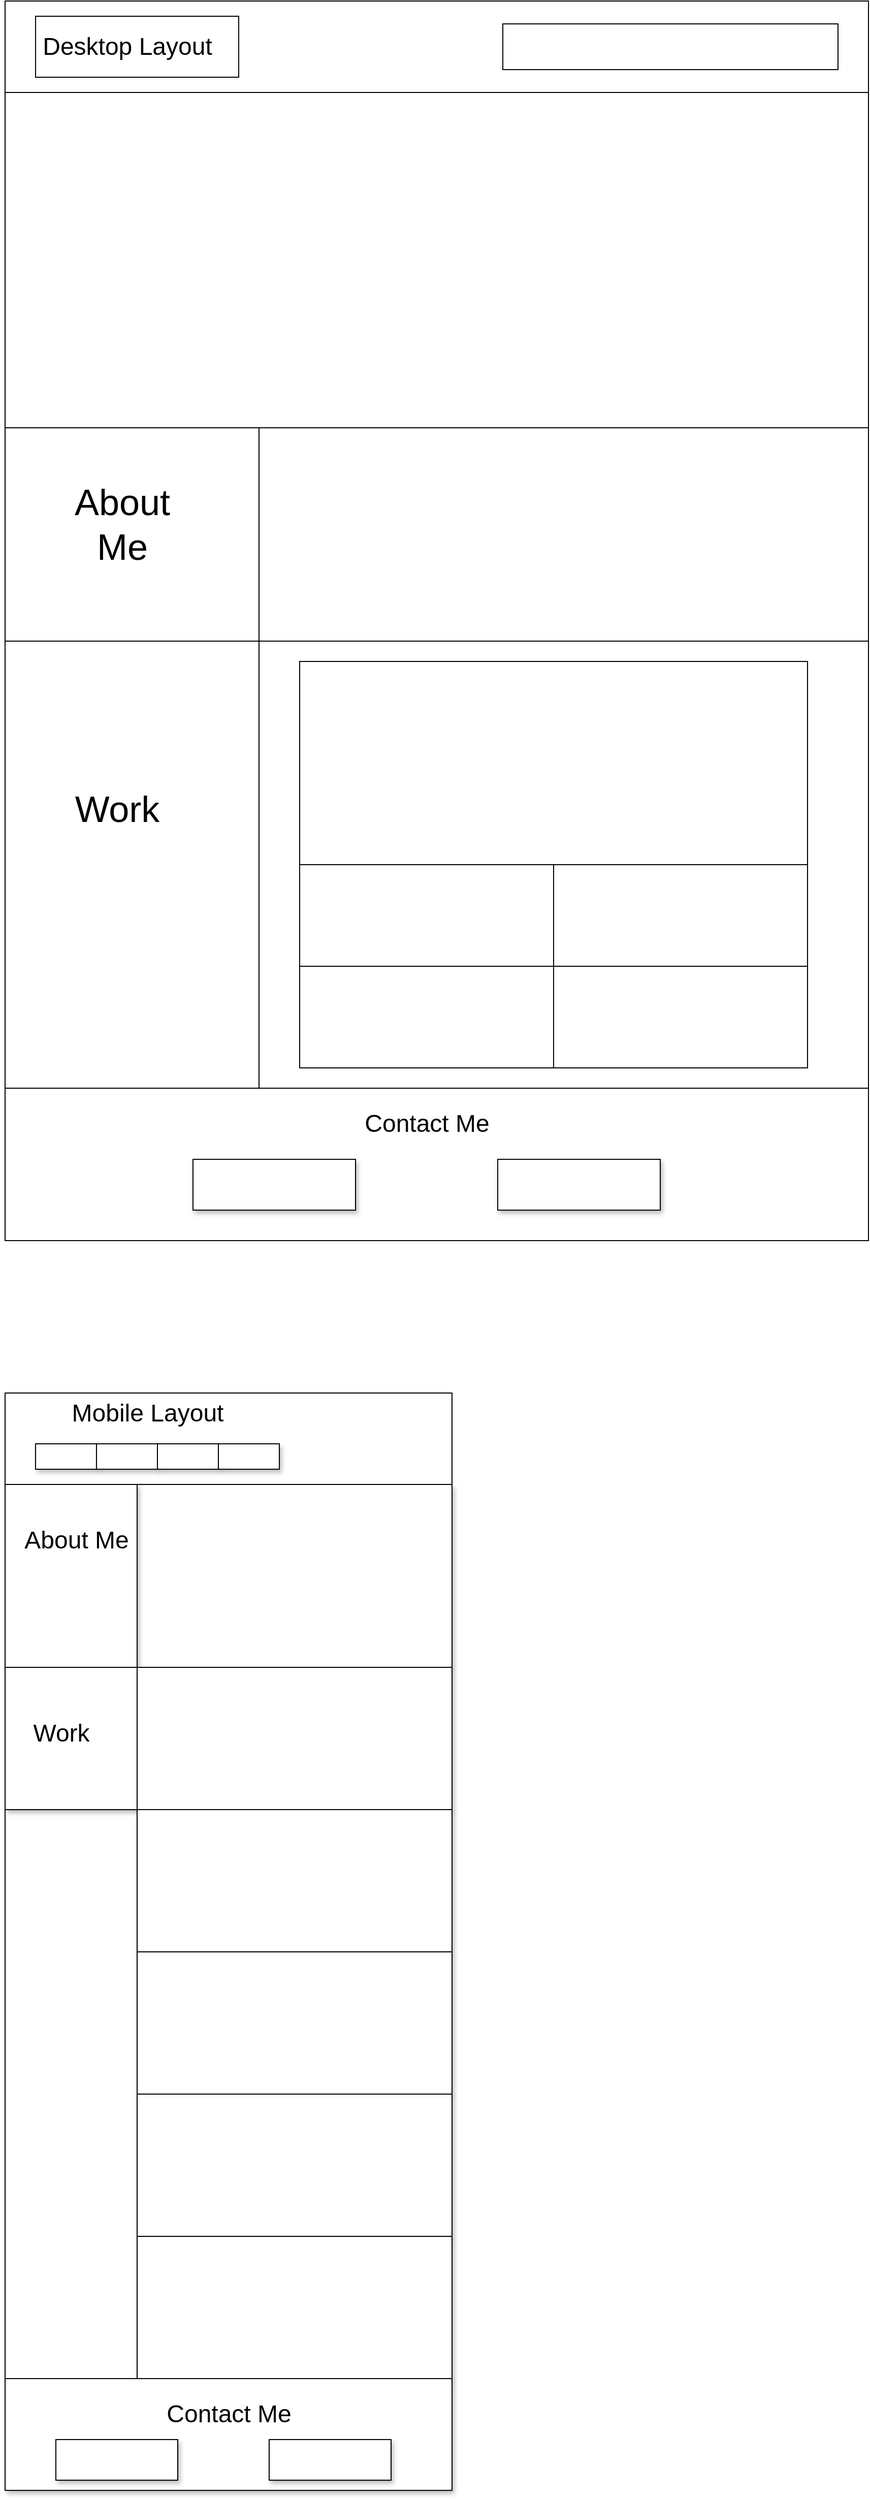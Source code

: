 <mxfile>
    <diagram id="gI5yYhP_lzlP08olRBEv" name="Page-1">
        <mxGraphModel dx="1118" dy="860" grid="1" gridSize="10" guides="1" tooltips="1" connect="1" arrows="1" fold="1" page="1" pageScale="1" pageWidth="850" pageHeight="1100" math="0" shadow="0">
            <root>
                <mxCell id="0"/>
                <mxCell id="1" parent="0"/>
                <mxCell id="2" value="" style="whiteSpace=wrap;html=1;" parent="1" vertex="1">
                    <mxGeometry width="850" height="90" as="geometry"/>
                </mxCell>
                <mxCell id="3" value="" style="whiteSpace=wrap;html=1;" parent="1" vertex="1">
                    <mxGeometry x="30" y="15" width="200" height="60" as="geometry"/>
                </mxCell>
                <mxCell id="4" value="" style="whiteSpace=wrap;html=1;" parent="1" vertex="1">
                    <mxGeometry x="490" y="22.5" width="330" height="45" as="geometry"/>
                </mxCell>
                <mxCell id="5" value="" style="whiteSpace=wrap;html=1;" parent="1" vertex="1">
                    <mxGeometry y="90" width="850" height="330" as="geometry"/>
                </mxCell>
                <mxCell id="6" value="" style="whiteSpace=wrap;html=1;" parent="1" vertex="1">
                    <mxGeometry y="420" width="850" height="210" as="geometry"/>
                </mxCell>
                <mxCell id="7" value="" style="whiteSpace=wrap;html=1;" parent="1" vertex="1">
                    <mxGeometry y="420" width="250" height="210" as="geometry"/>
                </mxCell>
                <UserObject label="https://github.com/blayne-04/BlayneFuller-Portfolio" link="https://github.com/blayne-04/BlayneFuller-Portfolio" id="10">
                    <mxCell style="whiteSpace=wrap;html=1;" parent="1" vertex="1">
                        <mxGeometry y="630" width="850" height="440" as="geometry"/>
                    </mxCell>
                </UserObject>
                <mxCell id="9" value="" style="whiteSpace=wrap;html=1;" parent="1" vertex="1">
                    <mxGeometry y="630" width="250" height="440" as="geometry"/>
                </mxCell>
                <mxCell id="11" value="" style="whiteSpace=wrap;html=1;" parent="1" vertex="1">
                    <mxGeometry y="1070" width="850" height="150" as="geometry"/>
                </mxCell>
                <mxCell id="13" value="About&lt;br&gt;Me" style="text;html=1;resizable=0;autosize=1;align=center;verticalAlign=middle;points=[];fillColor=none;strokeColor=none;rounded=0;fontSize=36;" parent="1" vertex="1">
                    <mxGeometry x="60" y="470" width="110" height="90" as="geometry"/>
                </mxCell>
                <mxCell id="14" value="Work" style="text;html=1;resizable=0;autosize=1;align=center;verticalAlign=middle;points=[];fillColor=none;strokeColor=none;rounded=0;fontSize=36;" parent="1" vertex="1">
                    <mxGeometry x="60" y="770" width="100" height="50" as="geometry"/>
                </mxCell>
                <mxCell id="15" value="" style="whiteSpace=wrap;html=1;" parent="1" vertex="1">
                    <mxGeometry x="290" y="650" width="500" height="200" as="geometry"/>
                </mxCell>
                <mxCell id="16" value="" style="whiteSpace=wrap;html=1;" parent="1" vertex="1">
                    <mxGeometry x="290" y="850" width="250" height="100" as="geometry"/>
                </mxCell>
                <mxCell id="17" value="" style="whiteSpace=wrap;html=1;" parent="1" vertex="1">
                    <mxGeometry x="540" y="850" width="250" height="100" as="geometry"/>
                </mxCell>
                <mxCell id="18" value="" style="whiteSpace=wrap;html=1;" parent="1" vertex="1">
                    <mxGeometry x="290" y="950" width="250" height="100" as="geometry"/>
                </mxCell>
                <mxCell id="19" value="" style="whiteSpace=wrap;html=1;" parent="1" vertex="1">
                    <mxGeometry x="540" y="950" width="250" height="100" as="geometry"/>
                </mxCell>
                <mxCell id="21" value="&lt;font style=&quot;font-size: 24px&quot;&gt;Desktop Layout&lt;/font&gt;" style="text;html=1;resizable=0;autosize=1;align=center;verticalAlign=middle;points=[];fillColor=none;strokeColor=none;rounded=0;" parent="1" vertex="1">
                    <mxGeometry x="30" y="35" width="180" height="20" as="geometry"/>
                </mxCell>
                <mxCell id="24" value="" style="whiteSpace=wrap;html=1;" parent="1" vertex="1">
                    <mxGeometry y="1370" width="440" height="90" as="geometry"/>
                </mxCell>
                <mxCell id="26" value="" style="whiteSpace=wrap;html=1;" parent="1" vertex="1">
                    <mxGeometry y="1460" width="440" height="880" as="geometry"/>
                </mxCell>
                <mxCell id="27" value="&lt;font style=&quot;font-size: 24px&quot;&gt;Mobile Layout&lt;/font&gt;" style="text;html=1;resizable=0;autosize=1;align=center;verticalAlign=middle;points=[];fillColor=none;strokeColor=none;rounded=0;" vertex="1" parent="1">
                    <mxGeometry x="60" y="1380" width="160" height="20" as="geometry"/>
                </mxCell>
                <mxCell id="31" value="" style="whiteSpace=wrap;html=1;shadow=1;fontSize=24;" vertex="1" parent="1">
                    <mxGeometry x="30" y="1420" width="60" height="25" as="geometry"/>
                </mxCell>
                <mxCell id="32" value="" style="whiteSpace=wrap;html=1;shadow=1;fontSize=24;" vertex="1" parent="1">
                    <mxGeometry x="90" y="1420" width="60" height="25" as="geometry"/>
                </mxCell>
                <mxCell id="34" value="" style="whiteSpace=wrap;html=1;shadow=1;fontSize=24;" vertex="1" parent="1">
                    <mxGeometry x="150" y="1420" width="60" height="25" as="geometry"/>
                </mxCell>
                <mxCell id="35" value="" style="whiteSpace=wrap;html=1;shadow=1;fontSize=24;" vertex="1" parent="1">
                    <mxGeometry x="210" y="1420" width="60" height="25" as="geometry"/>
                </mxCell>
                <mxCell id="37" value="" style="whiteSpace=wrap;html=1;shadow=1;fontSize=24;" vertex="1" parent="1">
                    <mxGeometry x="130" y="1460" width="310" height="180" as="geometry"/>
                </mxCell>
                <mxCell id="38" value="" style="whiteSpace=wrap;html=1;shadow=1;fontSize=24;" vertex="1" parent="1">
                    <mxGeometry y="1460" width="130" height="180" as="geometry"/>
                </mxCell>
                <mxCell id="36" value="About Me" style="text;html=1;resizable=0;autosize=1;align=center;verticalAlign=middle;points=[];fillColor=none;strokeColor=none;rounded=0;shadow=1;fontSize=24;" vertex="1" parent="1">
                    <mxGeometry x="10" y="1500" width="120" height="30" as="geometry"/>
                </mxCell>
                <mxCell id="41" value="" style="whiteSpace=wrap;html=1;shadow=1;fontSize=24;" vertex="1" parent="1">
                    <mxGeometry y="1640" width="130" height="140" as="geometry"/>
                </mxCell>
                <mxCell id="40" value="Work" style="text;html=1;resizable=0;autosize=1;align=center;verticalAlign=middle;points=[];fillColor=none;strokeColor=none;rounded=0;shadow=1;fontSize=24;" vertex="1" parent="1">
                    <mxGeometry x="20" y="1690" width="70" height="30" as="geometry"/>
                </mxCell>
                <mxCell id="42" value="" style="whiteSpace=wrap;html=1;shadow=1;fontSize=24;" vertex="1" parent="1">
                    <mxGeometry x="130" y="1640" width="310" height="140" as="geometry"/>
                </mxCell>
                <mxCell id="43" value="" style="whiteSpace=wrap;html=1;shadow=1;fontSize=24;" vertex="1" parent="1">
                    <mxGeometry x="130" y="1780" width="310" height="140" as="geometry"/>
                </mxCell>
                <mxCell id="44" value="" style="whiteSpace=wrap;html=1;shadow=1;fontSize=24;" vertex="1" parent="1">
                    <mxGeometry x="130" y="1920" width="310" height="140" as="geometry"/>
                </mxCell>
                <mxCell id="45" value="" style="whiteSpace=wrap;html=1;shadow=1;fontSize=24;" vertex="1" parent="1">
                    <mxGeometry x="130" y="2060" width="310" height="140" as="geometry"/>
                </mxCell>
                <mxCell id="46" value="" style="whiteSpace=wrap;html=1;shadow=1;fontSize=24;" vertex="1" parent="1">
                    <mxGeometry x="130" y="2200" width="310" height="140" as="geometry"/>
                </mxCell>
                <mxCell id="47" value="Contact Me" style="text;html=1;resizable=0;autosize=1;align=center;verticalAlign=middle;points=[];fillColor=none;strokeColor=none;rounded=0;shadow=1;fontSize=24;" vertex="1" parent="1">
                    <mxGeometry x="345" y="1090" width="140" height="30" as="geometry"/>
                </mxCell>
                <mxCell id="48" value="" style="whiteSpace=wrap;html=1;shadow=1;fontSize=24;" vertex="1" parent="1">
                    <mxGeometry x="185" y="1140" width="160" height="50" as="geometry"/>
                </mxCell>
                <mxCell id="51" value="" style="whiteSpace=wrap;html=1;shadow=1;fontSize=24;" vertex="1" parent="1">
                    <mxGeometry x="485" y="1140" width="160" height="50" as="geometry"/>
                </mxCell>
                <mxCell id="52" value="" style="whiteSpace=wrap;html=1;shadow=1;fontSize=24;" vertex="1" parent="1">
                    <mxGeometry y="2340" width="440" height="110" as="geometry"/>
                </mxCell>
                <mxCell id="54" value="Contact Me" style="text;html=1;resizable=0;autosize=1;align=center;verticalAlign=middle;points=[];fillColor=none;strokeColor=none;rounded=0;shadow=1;fontSize=24;" vertex="1" parent="1">
                    <mxGeometry x="150" y="2360" width="140" height="30" as="geometry"/>
                </mxCell>
                <mxCell id="55" value="" style="whiteSpace=wrap;html=1;shadow=1;fontSize=24;" vertex="1" parent="1">
                    <mxGeometry x="50" y="2400" width="120" height="40" as="geometry"/>
                </mxCell>
                <mxCell id="56" value="" style="whiteSpace=wrap;html=1;shadow=1;fontSize=24;" vertex="1" parent="1">
                    <mxGeometry x="260" y="2400" width="120" height="40" as="geometry"/>
                </mxCell>
            </root>
        </mxGraphModel>
    </diagram>
</mxfile>